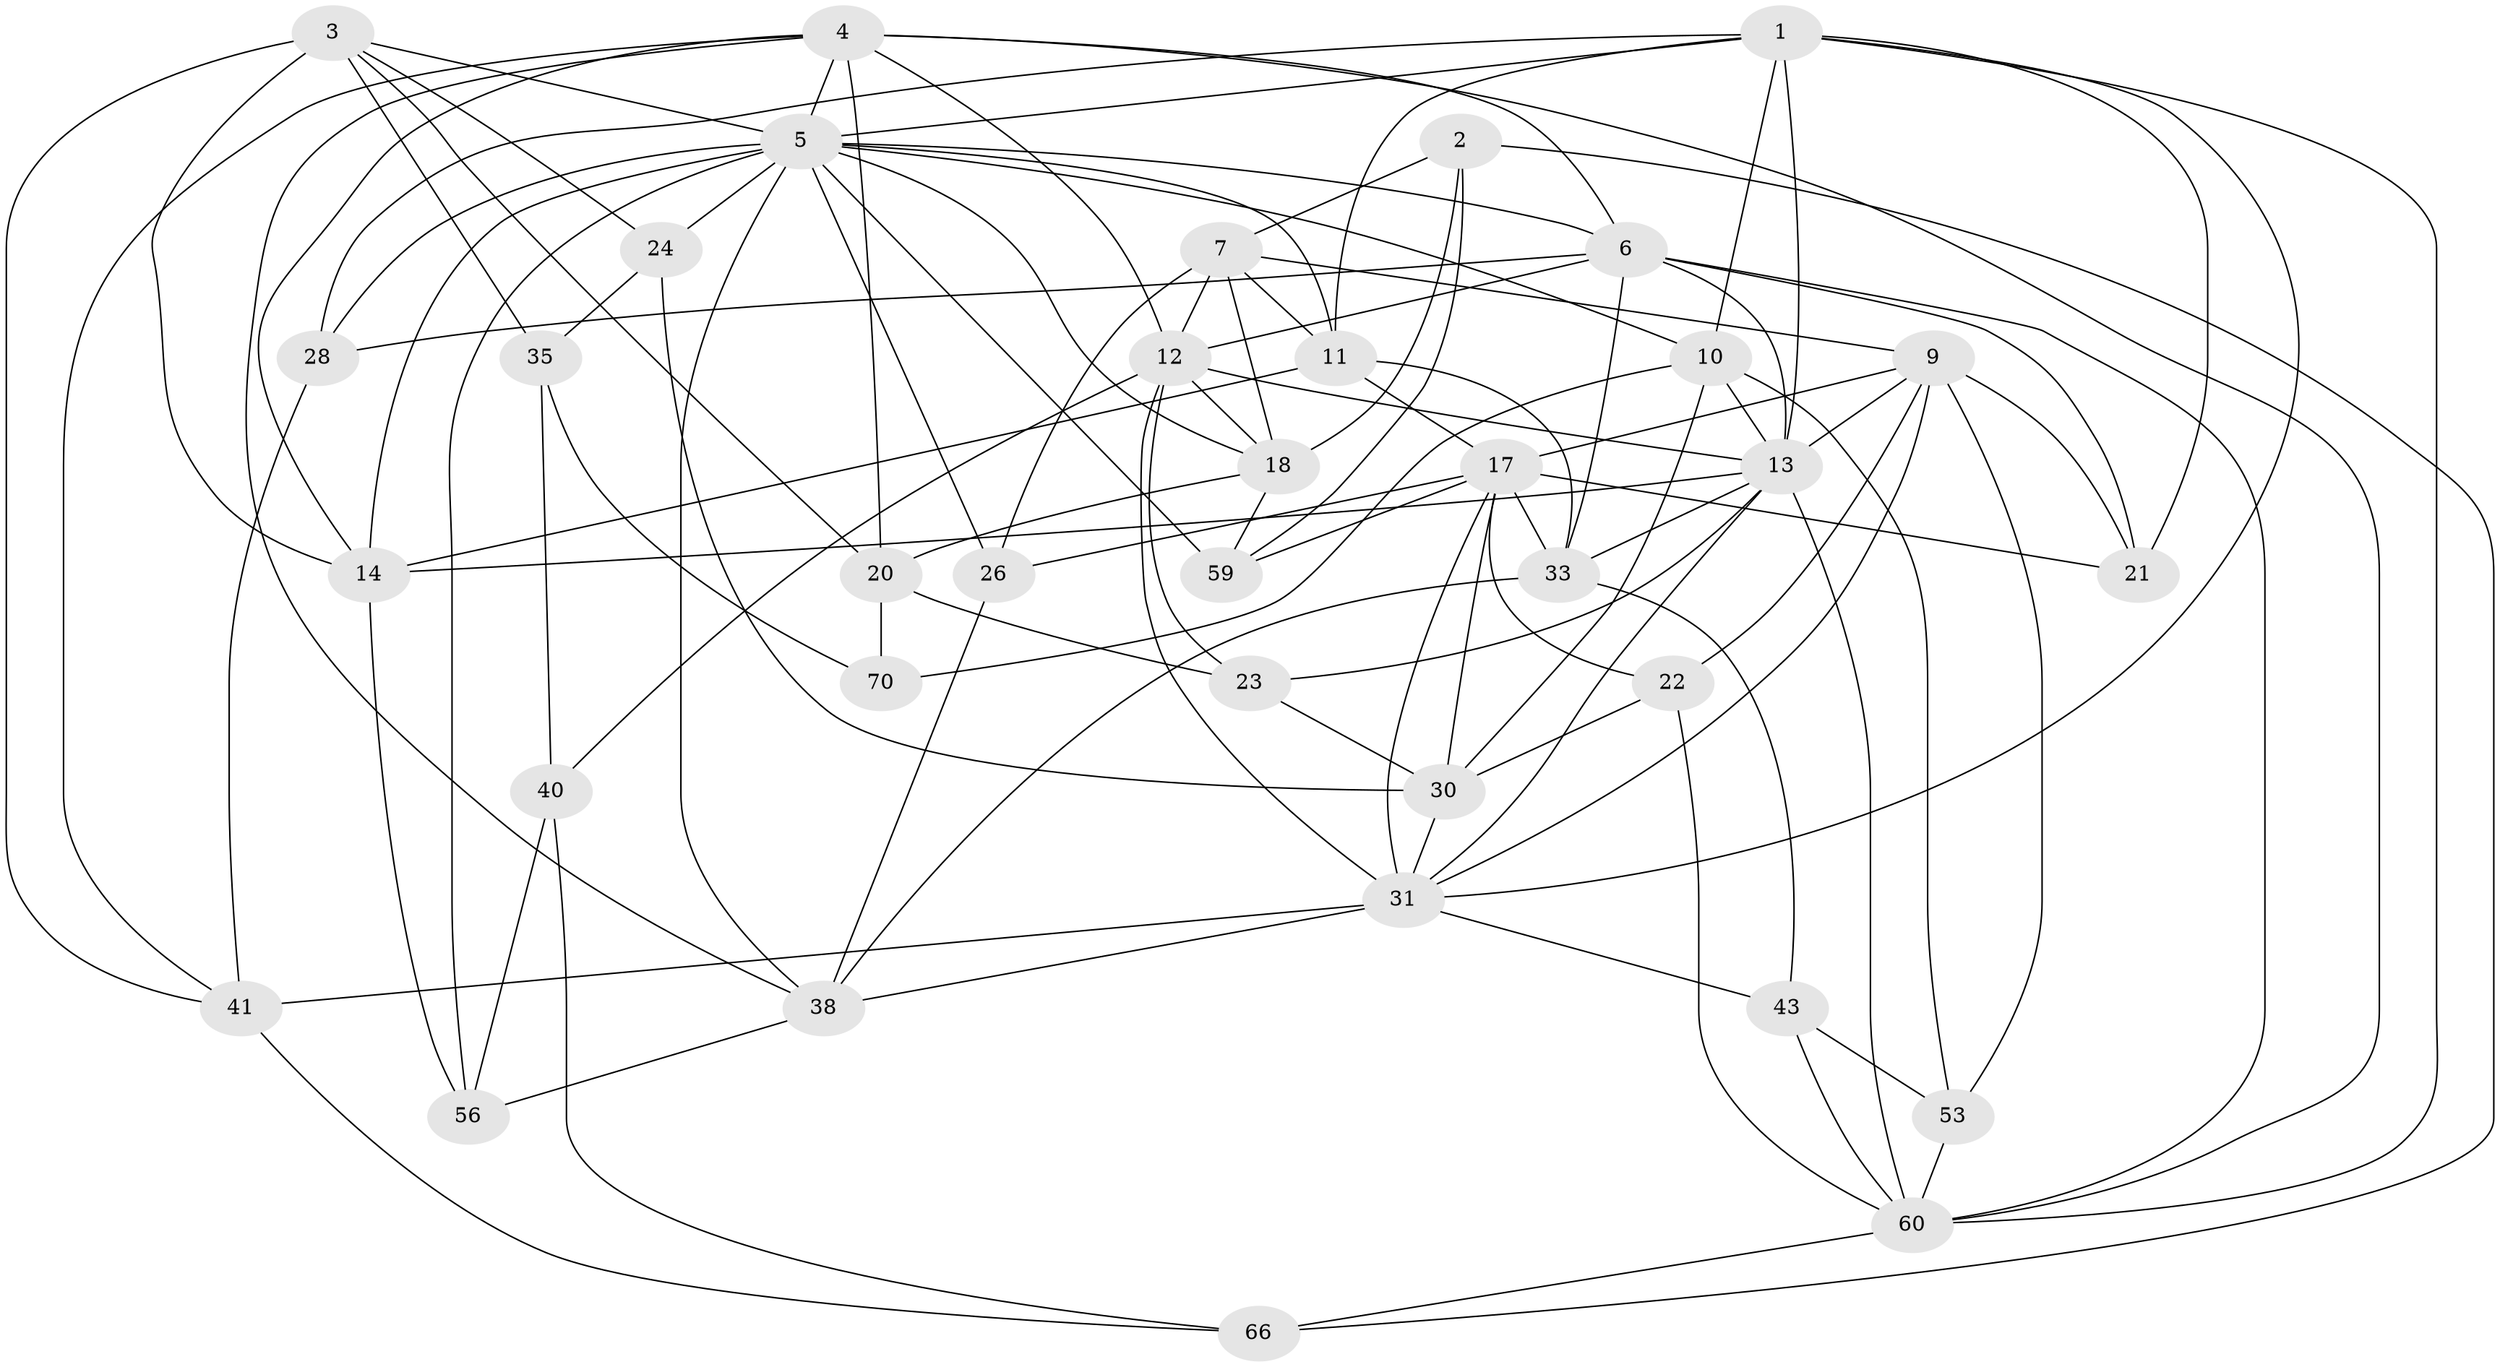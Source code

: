 // original degree distribution, {4: 1.0}
// Generated by graph-tools (version 1.1) at 2025/16/03/09/25 04:16:27]
// undirected, 36 vertices, 106 edges
graph export_dot {
graph [start="1"]
  node [color=gray90,style=filled];
  1 [super="+47+36"];
  2;
  3 [super="+64"];
  4 [super="+58+32"];
  5 [super="+15+8"];
  6 [super="+44+16"];
  7 [super="+27"];
  9 [super="+55+52"];
  10 [super="+51"];
  11 [super="+34"];
  12 [super="+29+71"];
  13 [super="+19"];
  14 [super="+25"];
  17 [super="+57+45"];
  18 [super="+73"];
  20 [super="+68"];
  21;
  22;
  23;
  24;
  26;
  28;
  30 [super="+61"];
  31 [super="+37"];
  33 [super="+63"];
  35;
  38 [super="+50"];
  40;
  41 [super="+62"];
  43;
  53;
  56;
  59;
  60 [super="+65+72"];
  66;
  70;
  1 -- 28;
  1 -- 5;
  1 -- 60;
  1 -- 21;
  1 -- 10;
  1 -- 11;
  1 -- 31;
  1 -- 13;
  2 -- 66;
  2 -- 18;
  2 -- 7;
  2 -- 59;
  3 -- 14;
  3 -- 5;
  3 -- 41;
  3 -- 24;
  3 -- 35;
  3 -- 20;
  4 -- 38;
  4 -- 41;
  4 -- 14;
  4 -- 60;
  4 -- 12;
  4 -- 6;
  4 -- 20;
  4 -- 5;
  5 -- 18;
  5 -- 6;
  5 -- 11;
  5 -- 24;
  5 -- 28;
  5 -- 38;
  5 -- 10;
  5 -- 56;
  5 -- 26;
  5 -- 59;
  5 -- 14;
  6 -- 21;
  6 -- 33;
  6 -- 28;
  6 -- 12;
  6 -- 13;
  6 -- 60;
  7 -- 26;
  7 -- 9;
  7 -- 18;
  7 -- 12;
  7 -- 11;
  9 -- 17 [weight=2];
  9 -- 53;
  9 -- 31;
  9 -- 21;
  9 -- 22;
  9 -- 13;
  10 -- 53;
  10 -- 70;
  10 -- 30;
  10 -- 13;
  11 -- 17;
  11 -- 33;
  11 -- 14;
  12 -- 40;
  12 -- 18;
  12 -- 31;
  12 -- 23;
  12 -- 13;
  13 -- 23;
  13 -- 14;
  13 -- 33;
  13 -- 31;
  13 -- 60;
  14 -- 56;
  17 -- 30;
  17 -- 21;
  17 -- 31;
  17 -- 33;
  17 -- 22;
  17 -- 59;
  17 -- 26;
  18 -- 59;
  18 -- 20;
  20 -- 23;
  20 -- 70 [weight=2];
  22 -- 60;
  22 -- 30;
  23 -- 30;
  24 -- 35;
  24 -- 30;
  26 -- 38;
  28 -- 41;
  30 -- 31;
  31 -- 38;
  31 -- 41 [weight=2];
  31 -- 43;
  33 -- 43;
  33 -- 38;
  35 -- 70;
  35 -- 40;
  38 -- 56;
  40 -- 66;
  40 -- 56;
  41 -- 66;
  43 -- 53;
  43 -- 60;
  53 -- 60;
  60 -- 66;
}
